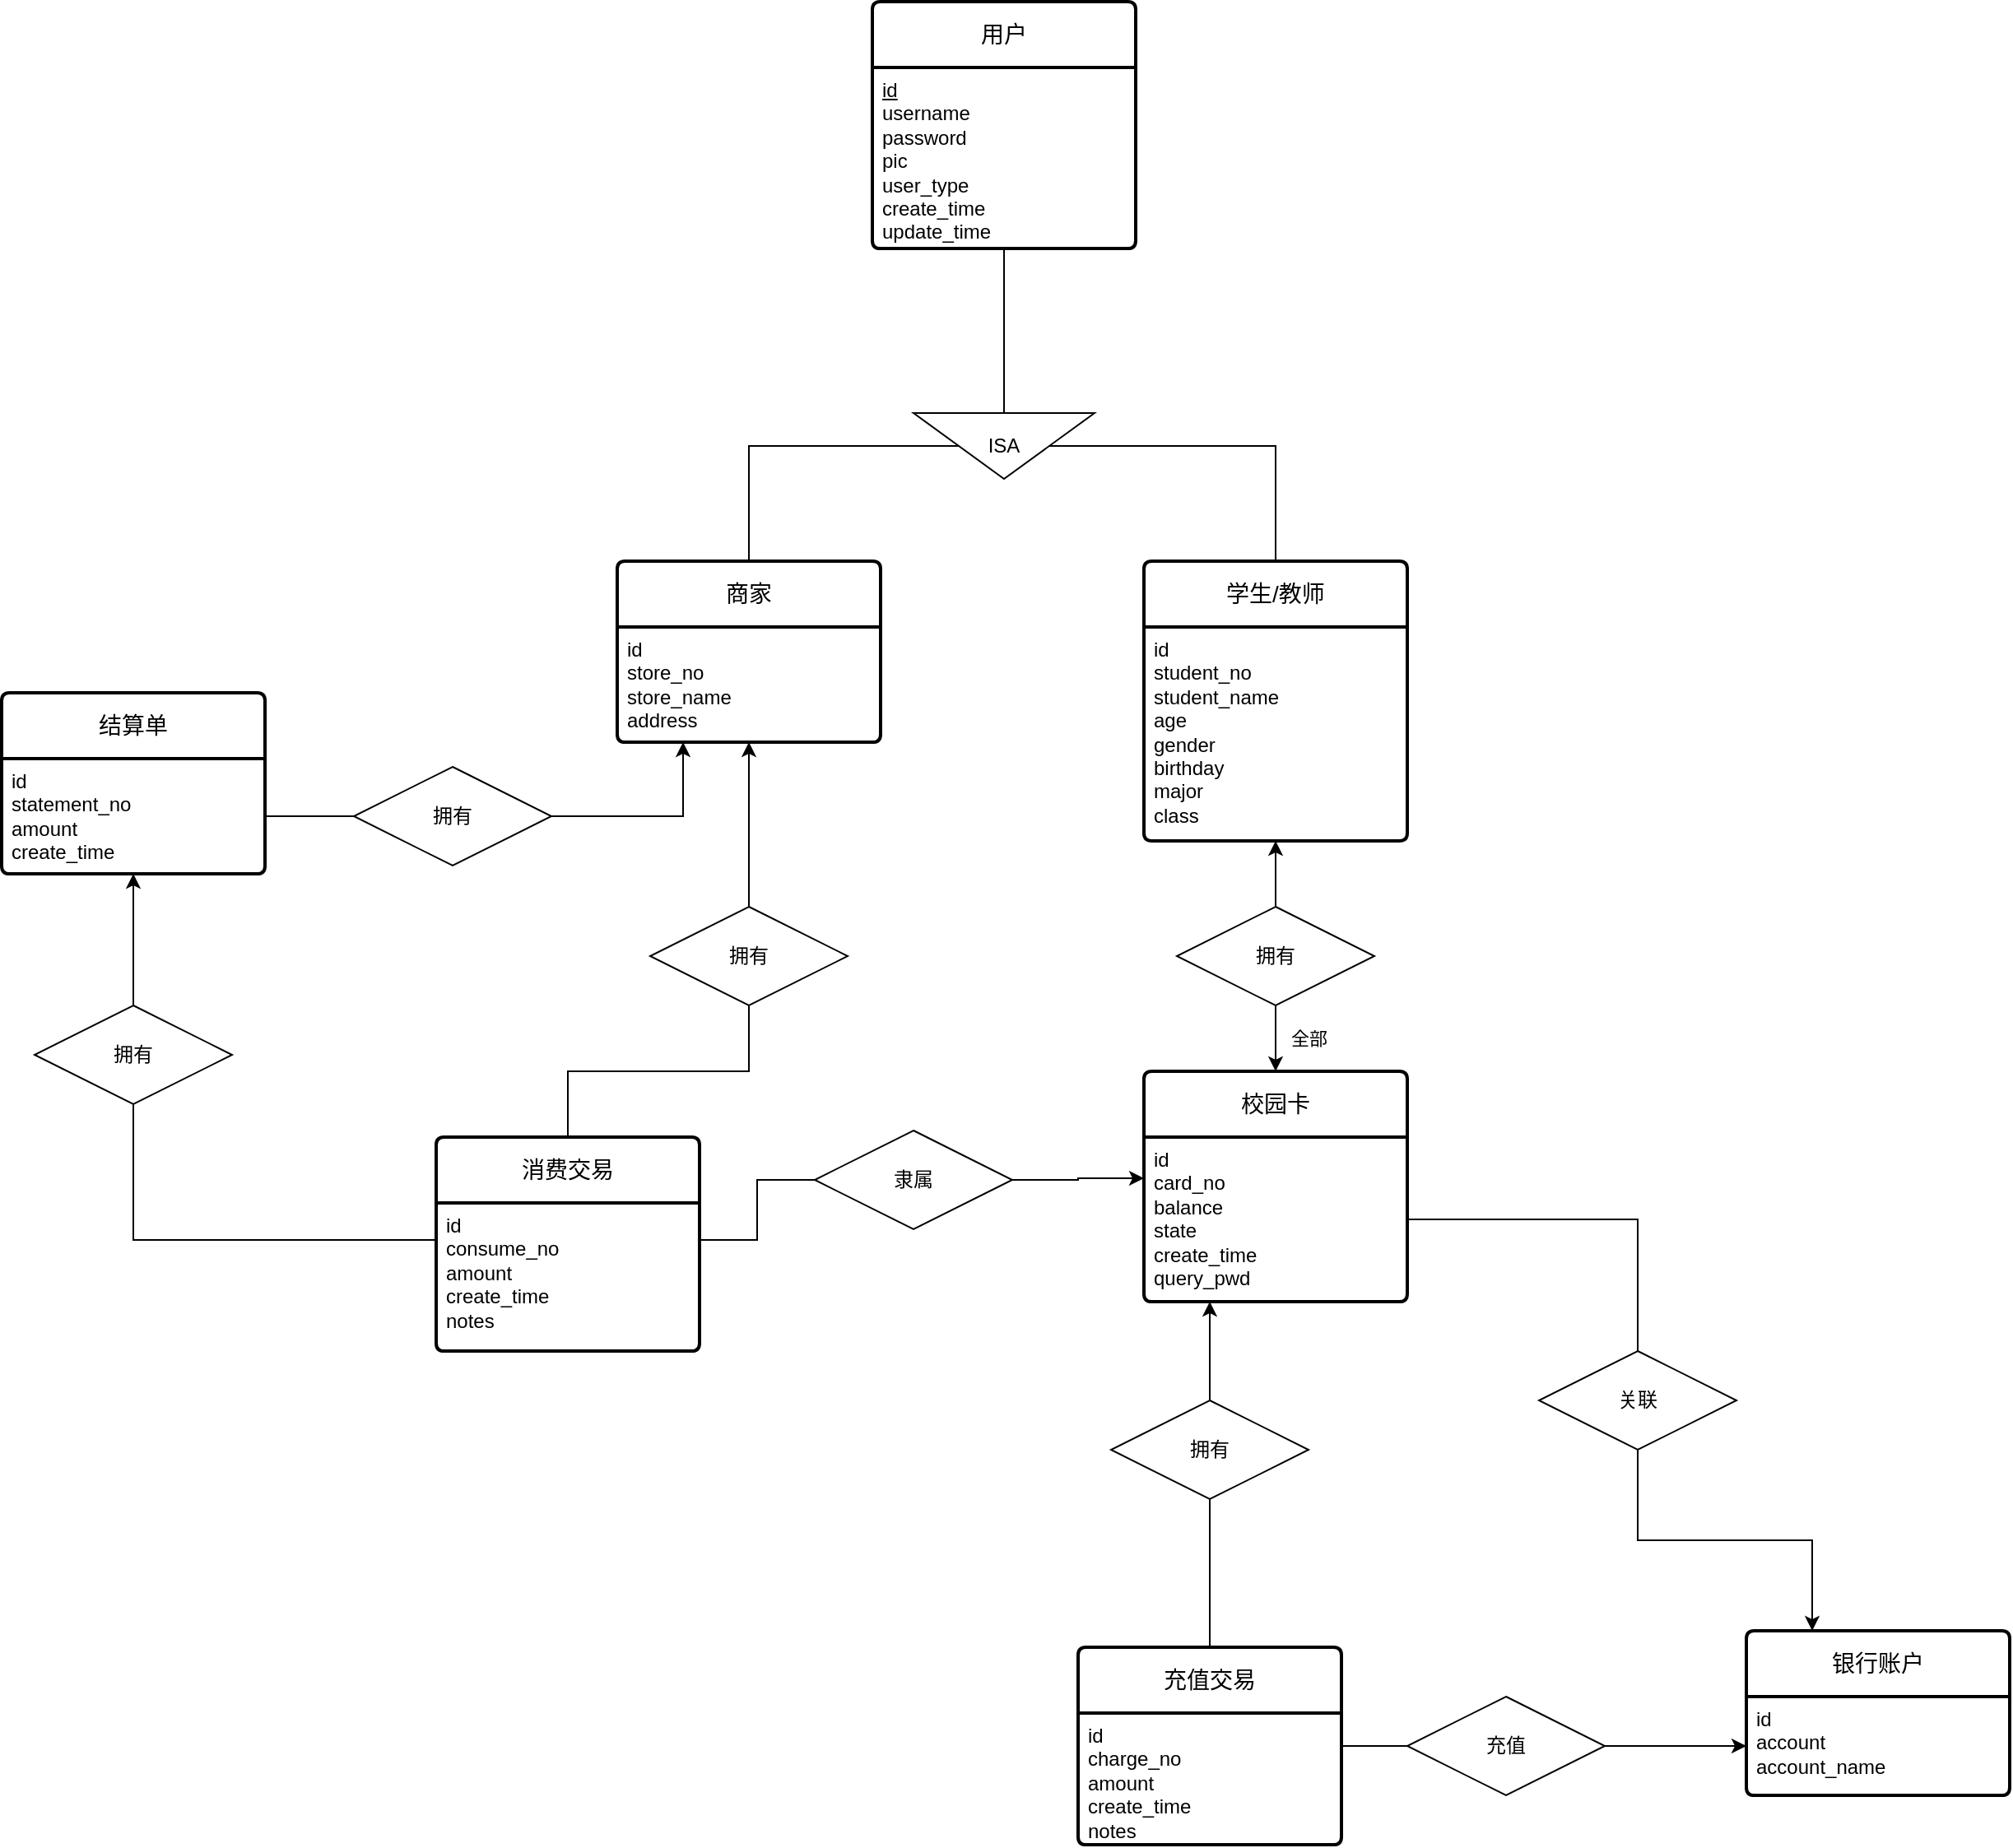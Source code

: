 <mxfile version="24.4.13" type="github">
  <diagram name="第 1 页" id="tQ-AfsL5KjRh9j0H5AqX">
    <mxGraphModel dx="1910" dy="1428" grid="1" gridSize="10" guides="1" tooltips="1" connect="1" arrows="1" fold="1" page="1" pageScale="1" pageWidth="2336" pageHeight="1654" math="0" shadow="0">
      <root>
        <mxCell id="0" />
        <mxCell id="1" parent="0" />
        <mxCell id="bsNTXk9c0rtr0lj0yAxJ-3" value="商家" style="swimlane;childLayout=stackLayout;horizontal=1;startSize=40;horizontalStack=0;rounded=1;fontSize=14;fontStyle=0;strokeWidth=2;resizeParent=0;resizeLast=1;shadow=0;dashed=0;align=center;arcSize=4;whiteSpace=wrap;html=1;" parent="1" vertex="1">
          <mxGeometry x="930" y="730" width="160" height="110" as="geometry" />
        </mxCell>
        <mxCell id="bsNTXk9c0rtr0lj0yAxJ-4" value="id&lt;div&gt;store_no&lt;br&gt;store_name&lt;div&gt;address&lt;/div&gt;&lt;/div&gt;" style="align=left;strokeColor=none;fillColor=none;spacingLeft=4;fontSize=12;verticalAlign=top;resizable=0;rotatable=0;part=1;html=1;" parent="bsNTXk9c0rtr0lj0yAxJ-3" vertex="1">
          <mxGeometry y="40" width="160" height="70" as="geometry" />
        </mxCell>
        <mxCell id="bsNTXk9c0rtr0lj0yAxJ-5" value="校园卡" style="swimlane;childLayout=stackLayout;horizontal=1;startSize=40;horizontalStack=0;rounded=1;fontSize=14;fontStyle=0;strokeWidth=2;resizeParent=0;resizeLast=1;shadow=0;dashed=0;align=center;arcSize=4;whiteSpace=wrap;html=1;" parent="1" vertex="1">
          <mxGeometry x="1250" y="1040" width="160" height="140" as="geometry">
            <mxRectangle x="280" y="340" width="80" height="50" as="alternateBounds" />
          </mxGeometry>
        </mxCell>
        <mxCell id="bsNTXk9c0rtr0lj0yAxJ-6" value="id&lt;div&gt;card_no&lt;br&gt;balance&lt;/div&gt;&lt;div&gt;state&lt;/div&gt;&lt;div&gt;create_time&lt;/div&gt;&lt;div&gt;query_pwd&lt;/div&gt;" style="align=left;strokeColor=none;fillColor=none;spacingLeft=4;fontSize=12;verticalAlign=top;resizable=0;rotatable=0;part=1;html=1;" parent="bsNTXk9c0rtr0lj0yAxJ-5" vertex="1">
          <mxGeometry y="40" width="160" height="100" as="geometry" />
        </mxCell>
        <mxCell id="bsNTXk9c0rtr0lj0yAxJ-7" value="用户" style="swimlane;childLayout=stackLayout;horizontal=1;startSize=40;horizontalStack=0;rounded=1;fontSize=14;fontStyle=0;strokeWidth=2;resizeParent=0;resizeLast=1;shadow=0;dashed=0;align=center;arcSize=4;whiteSpace=wrap;html=1;" parent="1" vertex="1">
          <mxGeometry x="1085" y="390" width="160" height="150" as="geometry">
            <mxRectangle x="280" y="340" width="80" height="50" as="alternateBounds" />
          </mxGeometry>
        </mxCell>
        <mxCell id="bsNTXk9c0rtr0lj0yAxJ-8" value="&lt;u&gt;id&lt;/u&gt;&lt;div&gt;username&lt;/div&gt;&lt;div&gt;password&lt;/div&gt;&lt;div&gt;pic&lt;/div&gt;&lt;div&gt;user_type&lt;/div&gt;&lt;div&gt;create_time&lt;/div&gt;&lt;div&gt;update_time&lt;/div&gt;" style="align=left;strokeColor=none;fillColor=none;spacingLeft=4;fontSize=12;verticalAlign=top;resizable=0;rotatable=0;part=1;html=1;" parent="bsNTXk9c0rtr0lj0yAxJ-7" vertex="1">
          <mxGeometry y="40" width="160" height="110" as="geometry" />
        </mxCell>
        <mxCell id="bsNTXk9c0rtr0lj0yAxJ-9" value="学生/教师" style="swimlane;childLayout=stackLayout;horizontal=1;startSize=40;horizontalStack=0;rounded=1;fontSize=14;fontStyle=0;strokeWidth=2;resizeParent=0;resizeLast=1;shadow=0;dashed=0;align=center;arcSize=4;whiteSpace=wrap;html=1;" parent="1" vertex="1">
          <mxGeometry x="1250" y="730" width="160" height="170" as="geometry" />
        </mxCell>
        <mxCell id="bsNTXk9c0rtr0lj0yAxJ-11" value="&lt;div&gt;id&lt;/div&gt;student_no&lt;br&gt;student_name&lt;div&gt;age&lt;/div&gt;&lt;div&gt;gender&lt;/div&gt;&lt;div&gt;birthday&lt;/div&gt;&lt;div&gt;major&lt;/div&gt;&lt;div&gt;class&lt;/div&gt;" style="align=left;strokeColor=none;fillColor=none;spacingLeft=4;fontSize=12;verticalAlign=top;resizable=0;rotatable=0;part=1;html=1;" parent="bsNTXk9c0rtr0lj0yAxJ-9" vertex="1">
          <mxGeometry y="40" width="160" height="130" as="geometry" />
        </mxCell>
        <mxCell id="bsNTXk9c0rtr0lj0yAxJ-16" style="edgeStyle=orthogonalEdgeStyle;rounded=0;orthogonalLoop=1;jettySize=auto;html=1;exitX=0.5;exitY=1;exitDx=0;exitDy=0;entryX=0.5;entryY=0;entryDx=0;entryDy=0;curved=0;strokeColor=default;endArrow=none;endFill=0;" parent="1" source="bsNTXk9c0rtr0lj0yAxJ-12" target="bsNTXk9c0rtr0lj0yAxJ-3" edge="1">
          <mxGeometry relative="1" as="geometry" />
        </mxCell>
        <mxCell id="bsNTXk9c0rtr0lj0yAxJ-17" style="edgeStyle=orthogonalEdgeStyle;rounded=0;orthogonalLoop=1;jettySize=auto;html=1;exitX=0.5;exitY=0;exitDx=0;exitDy=0;entryX=0.5;entryY=0;entryDx=0;entryDy=0;endArrow=none;endFill=0;" parent="1" source="bsNTXk9c0rtr0lj0yAxJ-12" target="bsNTXk9c0rtr0lj0yAxJ-9" edge="1">
          <mxGeometry relative="1" as="geometry" />
        </mxCell>
        <mxCell id="bsNTXk9c0rtr0lj0yAxJ-12" value="ISA" style="triangle;whiteSpace=wrap;html=1;direction=south;" parent="1" vertex="1">
          <mxGeometry x="1110" y="640" width="110" height="40" as="geometry" />
        </mxCell>
        <mxCell id="bsNTXk9c0rtr0lj0yAxJ-18" style="edgeStyle=orthogonalEdgeStyle;rounded=0;orthogonalLoop=1;jettySize=auto;html=1;exitX=0.5;exitY=1;exitDx=0;exitDy=0;entryX=0;entryY=0.5;entryDx=0;entryDy=0;endArrow=none;endFill=0;" parent="1" source="bsNTXk9c0rtr0lj0yAxJ-8" target="bsNTXk9c0rtr0lj0yAxJ-12" edge="1">
          <mxGeometry relative="1" as="geometry" />
        </mxCell>
        <mxCell id="sROBQhHm6fGoaaXTvxsk-38" style="edgeStyle=orthogonalEdgeStyle;rounded=0;orthogonalLoop=1;jettySize=auto;html=1;exitX=0.5;exitY=0;exitDx=0;exitDy=0;entryX=0.5;entryY=1;entryDx=0;entryDy=0;endArrow=none;endFill=0;" edge="1" parent="1" source="bsNTXk9c0rtr0lj0yAxJ-19" target="sROBQhHm6fGoaaXTvxsk-36">
          <mxGeometry relative="1" as="geometry" />
        </mxCell>
        <mxCell id="bsNTXk9c0rtr0lj0yAxJ-19" value="消费交易" style="swimlane;childLayout=stackLayout;horizontal=1;startSize=40;horizontalStack=0;rounded=1;fontSize=14;fontStyle=0;strokeWidth=2;resizeParent=0;resizeLast=1;shadow=0;dashed=0;align=center;arcSize=4;whiteSpace=wrap;html=1;" parent="1" vertex="1">
          <mxGeometry x="820" y="1080" width="160" height="130" as="geometry">
            <mxRectangle x="280" y="340" width="80" height="50" as="alternateBounds" />
          </mxGeometry>
        </mxCell>
        <mxCell id="bsNTXk9c0rtr0lj0yAxJ-20" value="id&lt;div&gt;consume_no&lt;br&gt;amount&lt;div&gt;create_time&lt;/div&gt;&lt;/div&gt;&lt;div&gt;notes&lt;/div&gt;" style="align=left;strokeColor=none;fillColor=none;spacingLeft=4;fontSize=12;verticalAlign=top;resizable=0;rotatable=0;part=1;html=1;" parent="bsNTXk9c0rtr0lj0yAxJ-19" vertex="1">
          <mxGeometry y="40" width="160" height="90" as="geometry" />
        </mxCell>
        <mxCell id="sROBQhHm6fGoaaXTvxsk-4" value="充值交易" style="swimlane;childLayout=stackLayout;horizontal=1;startSize=40;horizontalStack=0;rounded=1;fontSize=14;fontStyle=0;strokeWidth=2;resizeParent=0;resizeLast=1;shadow=0;dashed=0;align=center;arcSize=4;whiteSpace=wrap;html=1;" vertex="1" parent="1">
          <mxGeometry x="1210" y="1390" width="160" height="120" as="geometry">
            <mxRectangle x="280" y="340" width="80" height="50" as="alternateBounds" />
          </mxGeometry>
        </mxCell>
        <mxCell id="sROBQhHm6fGoaaXTvxsk-5" value="id&lt;div&gt;charge_no&lt;br&gt;amount&lt;div&gt;create_time&lt;/div&gt;&lt;/div&gt;&lt;div&gt;notes&lt;/div&gt;" style="align=left;strokeColor=none;fillColor=none;spacingLeft=4;fontSize=12;verticalAlign=top;resizable=0;rotatable=0;part=1;html=1;" vertex="1" parent="sROBQhHm6fGoaaXTvxsk-4">
          <mxGeometry y="40" width="160" height="80" as="geometry" />
        </mxCell>
        <mxCell id="sROBQhHm6fGoaaXTvxsk-7" value="银行账户" style="swimlane;childLayout=stackLayout;horizontal=1;startSize=40;horizontalStack=0;rounded=1;fontSize=14;fontStyle=0;strokeWidth=2;resizeParent=0;resizeLast=1;shadow=0;dashed=0;align=center;arcSize=4;whiteSpace=wrap;html=1;" vertex="1" parent="1">
          <mxGeometry x="1616" y="1380" width="160" height="100" as="geometry">
            <mxRectangle x="280" y="340" width="80" height="50" as="alternateBounds" />
          </mxGeometry>
        </mxCell>
        <mxCell id="sROBQhHm6fGoaaXTvxsk-8" value="id&lt;div&gt;account&lt;br&gt;account_name&lt;/div&gt;" style="align=left;strokeColor=none;fillColor=none;spacingLeft=4;fontSize=12;verticalAlign=top;resizable=0;rotatable=0;part=1;html=1;" vertex="1" parent="sROBQhHm6fGoaaXTvxsk-7">
          <mxGeometry y="40" width="160" height="60" as="geometry" />
        </mxCell>
        <mxCell id="sROBQhHm6fGoaaXTvxsk-9" value="结算单" style="swimlane;childLayout=stackLayout;horizontal=1;startSize=40;horizontalStack=0;rounded=1;fontSize=14;fontStyle=0;strokeWidth=2;resizeParent=0;resizeLast=1;shadow=0;dashed=0;align=center;arcSize=4;whiteSpace=wrap;html=1;" vertex="1" parent="1">
          <mxGeometry x="556" y="810" width="160" height="110" as="geometry">
            <mxRectangle x="280" y="340" width="80" height="50" as="alternateBounds" />
          </mxGeometry>
        </mxCell>
        <mxCell id="sROBQhHm6fGoaaXTvxsk-10" value="id&lt;div&gt;statement_no&lt;br&gt;amount&lt;/div&gt;&lt;div&gt;create_time&lt;/div&gt;" style="align=left;strokeColor=none;fillColor=none;spacingLeft=4;fontSize=12;verticalAlign=top;resizable=0;rotatable=0;part=1;html=1;" vertex="1" parent="sROBQhHm6fGoaaXTvxsk-9">
          <mxGeometry y="40" width="160" height="70" as="geometry" />
        </mxCell>
        <mxCell id="sROBQhHm6fGoaaXTvxsk-12" style="edgeStyle=orthogonalEdgeStyle;rounded=0;orthogonalLoop=1;jettySize=auto;html=1;exitX=0.5;exitY=0;exitDx=0;exitDy=0;entryX=0.5;entryY=1;entryDx=0;entryDy=0;" edge="1" parent="1" source="sROBQhHm6fGoaaXTvxsk-11" target="bsNTXk9c0rtr0lj0yAxJ-11">
          <mxGeometry relative="1" as="geometry" />
        </mxCell>
        <mxCell id="sROBQhHm6fGoaaXTvxsk-13" value="全部" style="edgeStyle=orthogonalEdgeStyle;rounded=0;orthogonalLoop=1;jettySize=auto;html=1;exitX=0.5;exitY=1;exitDx=0;exitDy=0;entryX=0.5;entryY=0;entryDx=0;entryDy=0;" edge="1" parent="1" source="sROBQhHm6fGoaaXTvxsk-11" target="bsNTXk9c0rtr0lj0yAxJ-5">
          <mxGeometry y="20" relative="1" as="geometry">
            <mxPoint as="offset" />
          </mxGeometry>
        </mxCell>
        <mxCell id="sROBQhHm6fGoaaXTvxsk-11" value="拥有" style="shape=rhombus;perimeter=rhombusPerimeter;whiteSpace=wrap;html=1;align=center;" vertex="1" parent="1">
          <mxGeometry x="1270" y="940" width="120" height="60" as="geometry" />
        </mxCell>
        <mxCell id="sROBQhHm6fGoaaXTvxsk-15" style="edgeStyle=orthogonalEdgeStyle;rounded=0;orthogonalLoop=1;jettySize=auto;html=1;exitX=0.5;exitY=1;exitDx=0;exitDy=0;entryX=0.5;entryY=0;entryDx=0;entryDy=0;endArrow=none;endFill=0;" edge="1" parent="1" source="sROBQhHm6fGoaaXTvxsk-14" target="sROBQhHm6fGoaaXTvxsk-4">
          <mxGeometry relative="1" as="geometry" />
        </mxCell>
        <mxCell id="sROBQhHm6fGoaaXTvxsk-18" style="edgeStyle=orthogonalEdgeStyle;rounded=0;orthogonalLoop=1;jettySize=auto;html=1;exitX=0.5;exitY=0;exitDx=0;exitDy=0;entryX=0.25;entryY=1;entryDx=0;entryDy=0;" edge="1" parent="1" source="sROBQhHm6fGoaaXTvxsk-14" target="bsNTXk9c0rtr0lj0yAxJ-6">
          <mxGeometry relative="1" as="geometry" />
        </mxCell>
        <mxCell id="sROBQhHm6fGoaaXTvxsk-14" value="拥有" style="shape=rhombus;perimeter=rhombusPerimeter;whiteSpace=wrap;html=1;align=center;" vertex="1" parent="1">
          <mxGeometry x="1230" y="1240" width="120" height="60" as="geometry" />
        </mxCell>
        <mxCell id="sROBQhHm6fGoaaXTvxsk-23" style="edgeStyle=orthogonalEdgeStyle;rounded=0;orthogonalLoop=1;jettySize=auto;html=1;exitX=1;exitY=0.5;exitDx=0;exitDy=0;" edge="1" parent="1" source="sROBQhHm6fGoaaXTvxsk-19" target="sROBQhHm6fGoaaXTvxsk-8">
          <mxGeometry relative="1" as="geometry" />
        </mxCell>
        <mxCell id="sROBQhHm6fGoaaXTvxsk-19" value="充值" style="shape=rhombus;perimeter=rhombusPerimeter;whiteSpace=wrap;html=1;align=center;" vertex="1" parent="1">
          <mxGeometry x="1410" y="1420" width="120" height="60" as="geometry" />
        </mxCell>
        <mxCell id="sROBQhHm6fGoaaXTvxsk-21" style="edgeStyle=orthogonalEdgeStyle;rounded=0;orthogonalLoop=1;jettySize=auto;html=1;exitX=1;exitY=0.25;exitDx=0;exitDy=0;entryX=0;entryY=0.5;entryDx=0;entryDy=0;endArrow=none;endFill=0;" edge="1" parent="1" source="sROBQhHm6fGoaaXTvxsk-5" target="sROBQhHm6fGoaaXTvxsk-19">
          <mxGeometry relative="1" as="geometry" />
        </mxCell>
        <mxCell id="sROBQhHm6fGoaaXTvxsk-26" style="edgeStyle=orthogonalEdgeStyle;rounded=0;orthogonalLoop=1;jettySize=auto;html=1;exitX=0.5;exitY=1;exitDx=0;exitDy=0;entryX=0.25;entryY=0;entryDx=0;entryDy=0;" edge="1" parent="1" source="sROBQhHm6fGoaaXTvxsk-24" target="sROBQhHm6fGoaaXTvxsk-7">
          <mxGeometry relative="1" as="geometry" />
        </mxCell>
        <mxCell id="sROBQhHm6fGoaaXTvxsk-24" value="关联" style="shape=rhombus;perimeter=rhombusPerimeter;whiteSpace=wrap;html=1;align=center;" vertex="1" parent="1">
          <mxGeometry x="1490" y="1210" width="120" height="60" as="geometry" />
        </mxCell>
        <mxCell id="sROBQhHm6fGoaaXTvxsk-29" style="edgeStyle=orthogonalEdgeStyle;rounded=0;orthogonalLoop=1;jettySize=auto;html=1;exitX=1;exitY=0.5;exitDx=0;exitDy=0;entryX=0.5;entryY=0;entryDx=0;entryDy=0;endArrow=none;endFill=0;" edge="1" parent="1" source="bsNTXk9c0rtr0lj0yAxJ-6" target="sROBQhHm6fGoaaXTvxsk-24">
          <mxGeometry relative="1" as="geometry" />
        </mxCell>
        <mxCell id="sROBQhHm6fGoaaXTvxsk-31" style="edgeStyle=orthogonalEdgeStyle;rounded=0;orthogonalLoop=1;jettySize=auto;html=1;exitX=1;exitY=0.5;exitDx=0;exitDy=0;entryX=0;entryY=0.25;entryDx=0;entryDy=0;" edge="1" parent="1" source="sROBQhHm6fGoaaXTvxsk-30" target="bsNTXk9c0rtr0lj0yAxJ-6">
          <mxGeometry relative="1" as="geometry" />
        </mxCell>
        <mxCell id="sROBQhHm6fGoaaXTvxsk-30" value="隶属" style="shape=rhombus;perimeter=rhombusPerimeter;whiteSpace=wrap;html=1;align=center;" vertex="1" parent="1">
          <mxGeometry x="1050" y="1076" width="120" height="60" as="geometry" />
        </mxCell>
        <mxCell id="sROBQhHm6fGoaaXTvxsk-32" style="edgeStyle=orthogonalEdgeStyle;rounded=0;orthogonalLoop=1;jettySize=auto;html=1;exitX=1;exitY=0.25;exitDx=0;exitDy=0;entryX=0;entryY=0.5;entryDx=0;entryDy=0;endArrow=none;endFill=0;" edge="1" parent="1" source="bsNTXk9c0rtr0lj0yAxJ-20" target="sROBQhHm6fGoaaXTvxsk-30">
          <mxGeometry relative="1" as="geometry" />
        </mxCell>
        <mxCell id="sROBQhHm6fGoaaXTvxsk-34" style="edgeStyle=orthogonalEdgeStyle;rounded=0;orthogonalLoop=1;jettySize=auto;html=1;exitX=0.5;exitY=0;exitDx=0;exitDy=0;entryX=0.5;entryY=1;entryDx=0;entryDy=0;" edge="1" parent="1" source="sROBQhHm6fGoaaXTvxsk-33" target="sROBQhHm6fGoaaXTvxsk-10">
          <mxGeometry relative="1" as="geometry" />
        </mxCell>
        <mxCell id="sROBQhHm6fGoaaXTvxsk-35" style="edgeStyle=orthogonalEdgeStyle;rounded=0;orthogonalLoop=1;jettySize=auto;html=1;exitX=0.5;exitY=1;exitDx=0;exitDy=0;entryX=0;entryY=0.25;entryDx=0;entryDy=0;endArrow=none;endFill=0;" edge="1" parent="1" source="sROBQhHm6fGoaaXTvxsk-33" target="bsNTXk9c0rtr0lj0yAxJ-20">
          <mxGeometry relative="1" as="geometry" />
        </mxCell>
        <mxCell id="sROBQhHm6fGoaaXTvxsk-33" value="拥有" style="shape=rhombus;perimeter=rhombusPerimeter;whiteSpace=wrap;html=1;align=center;" vertex="1" parent="1">
          <mxGeometry x="576" y="1000" width="120" height="60" as="geometry" />
        </mxCell>
        <mxCell id="sROBQhHm6fGoaaXTvxsk-37" style="edgeStyle=orthogonalEdgeStyle;rounded=0;orthogonalLoop=1;jettySize=auto;html=1;exitX=0.5;exitY=0;exitDx=0;exitDy=0;entryX=0.5;entryY=1;entryDx=0;entryDy=0;" edge="1" parent="1" source="sROBQhHm6fGoaaXTvxsk-36" target="bsNTXk9c0rtr0lj0yAxJ-4">
          <mxGeometry relative="1" as="geometry" />
        </mxCell>
        <mxCell id="sROBQhHm6fGoaaXTvxsk-36" value="拥有" style="shape=rhombus;perimeter=rhombusPerimeter;whiteSpace=wrap;html=1;align=center;" vertex="1" parent="1">
          <mxGeometry x="950" y="940" width="120" height="60" as="geometry" />
        </mxCell>
        <mxCell id="sROBQhHm6fGoaaXTvxsk-44" style="edgeStyle=orthogonalEdgeStyle;rounded=0;orthogonalLoop=1;jettySize=auto;html=1;exitX=1;exitY=0.5;exitDx=0;exitDy=0;entryX=0.25;entryY=1;entryDx=0;entryDy=0;" edge="1" parent="1" source="sROBQhHm6fGoaaXTvxsk-39" target="bsNTXk9c0rtr0lj0yAxJ-4">
          <mxGeometry relative="1" as="geometry" />
        </mxCell>
        <mxCell id="sROBQhHm6fGoaaXTvxsk-39" value="拥有" style="shape=rhombus;perimeter=rhombusPerimeter;whiteSpace=wrap;html=1;align=center;" vertex="1" parent="1">
          <mxGeometry x="770" y="855" width="120" height="60" as="geometry" />
        </mxCell>
        <mxCell id="sROBQhHm6fGoaaXTvxsk-41" style="edgeStyle=orthogonalEdgeStyle;rounded=0;orthogonalLoop=1;jettySize=auto;html=1;exitX=1;exitY=0.5;exitDx=0;exitDy=0;entryX=0;entryY=0.5;entryDx=0;entryDy=0;endArrow=none;endFill=0;" edge="1" parent="1" source="sROBQhHm6fGoaaXTvxsk-10" target="sROBQhHm6fGoaaXTvxsk-39">
          <mxGeometry relative="1" as="geometry" />
        </mxCell>
      </root>
    </mxGraphModel>
  </diagram>
</mxfile>
